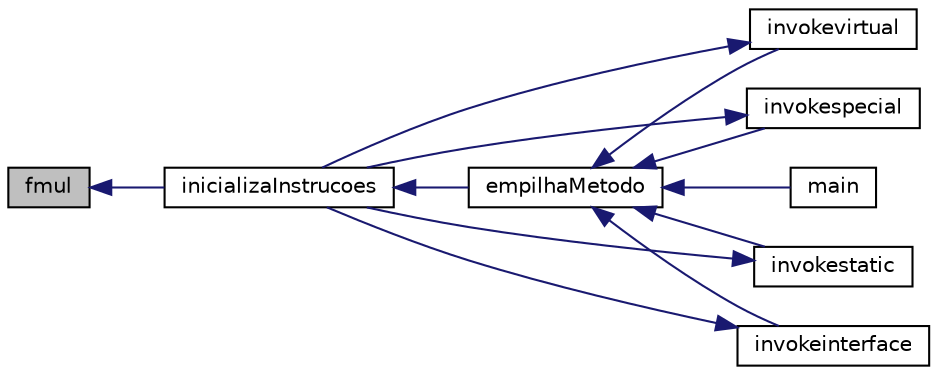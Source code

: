 digraph "fmul"
{
 // INTERACTIVE_SVG=YES
  edge [fontname="Helvetica",fontsize="10",labelfontname="Helvetica",labelfontsize="10"];
  node [fontname="Helvetica",fontsize="10",shape=record];
  rankdir="LR";
  Node1049 [label="fmul",height=0.2,width=0.4,color="black", fillcolor="grey75", style="filled", fontcolor="black"];
  Node1049 -> Node1050 [dir="back",color="midnightblue",fontsize="10",style="solid"];
  Node1050 [label="inicializaInstrucoes",height=0.2,width=0.4,color="black", fillcolor="white", style="filled",URL="$instrucao_8h.html#a308f4b87fb42ab5a62790c0127003ebe"];
  Node1050 -> Node1051 [dir="back",color="midnightblue",fontsize="10",style="solid"];
  Node1051 [label="empilhaMetodo",height=0.2,width=0.4,color="black", fillcolor="white", style="filled",URL="$metodo_8h.html#a68acc5b3f2238f62b7d0ee50964183c1"];
  Node1051 -> Node1052 [dir="back",color="midnightblue",fontsize="10",style="solid"];
  Node1052 [label="invokevirtual",height=0.2,width=0.4,color="black", fillcolor="white", style="filled",URL="$instrucao_8h.html#a78801a57dd7317b58754d741e22607a7"];
  Node1052 -> Node1050 [dir="back",color="midnightblue",fontsize="10",style="solid"];
  Node1051 -> Node1053 [dir="back",color="midnightblue",fontsize="10",style="solid"];
  Node1053 [label="invokespecial",height=0.2,width=0.4,color="black", fillcolor="white", style="filled",URL="$instrucao_8h.html#aea396d65920fd2046b81c2b5742f8fc2"];
  Node1053 -> Node1050 [dir="back",color="midnightblue",fontsize="10",style="solid"];
  Node1051 -> Node1054 [dir="back",color="midnightblue",fontsize="10",style="solid"];
  Node1054 [label="invokestatic",height=0.2,width=0.4,color="black", fillcolor="white", style="filled",URL="$instrucao_8h.html#a99b74fdcaa5d59615718fc49f4cb1bf2"];
  Node1054 -> Node1050 [dir="back",color="midnightblue",fontsize="10",style="solid"];
  Node1051 -> Node1055 [dir="back",color="midnightblue",fontsize="10",style="solid"];
  Node1055 [label="invokeinterface",height=0.2,width=0.4,color="black", fillcolor="white", style="filled",URL="$instrucao_8h.html#a04465c61aa4c123ce79dc562244e7af8"];
  Node1055 -> Node1050 [dir="back",color="midnightblue",fontsize="10",style="solid"];
  Node1051 -> Node1056 [dir="back",color="midnightblue",fontsize="10",style="solid"];
  Node1056 [label="main",height=0.2,width=0.4,color="black", fillcolor="white", style="filled",URL="$main_8c.html#a0ddf1224851353fc92bfbff6f499fa97"];
}
